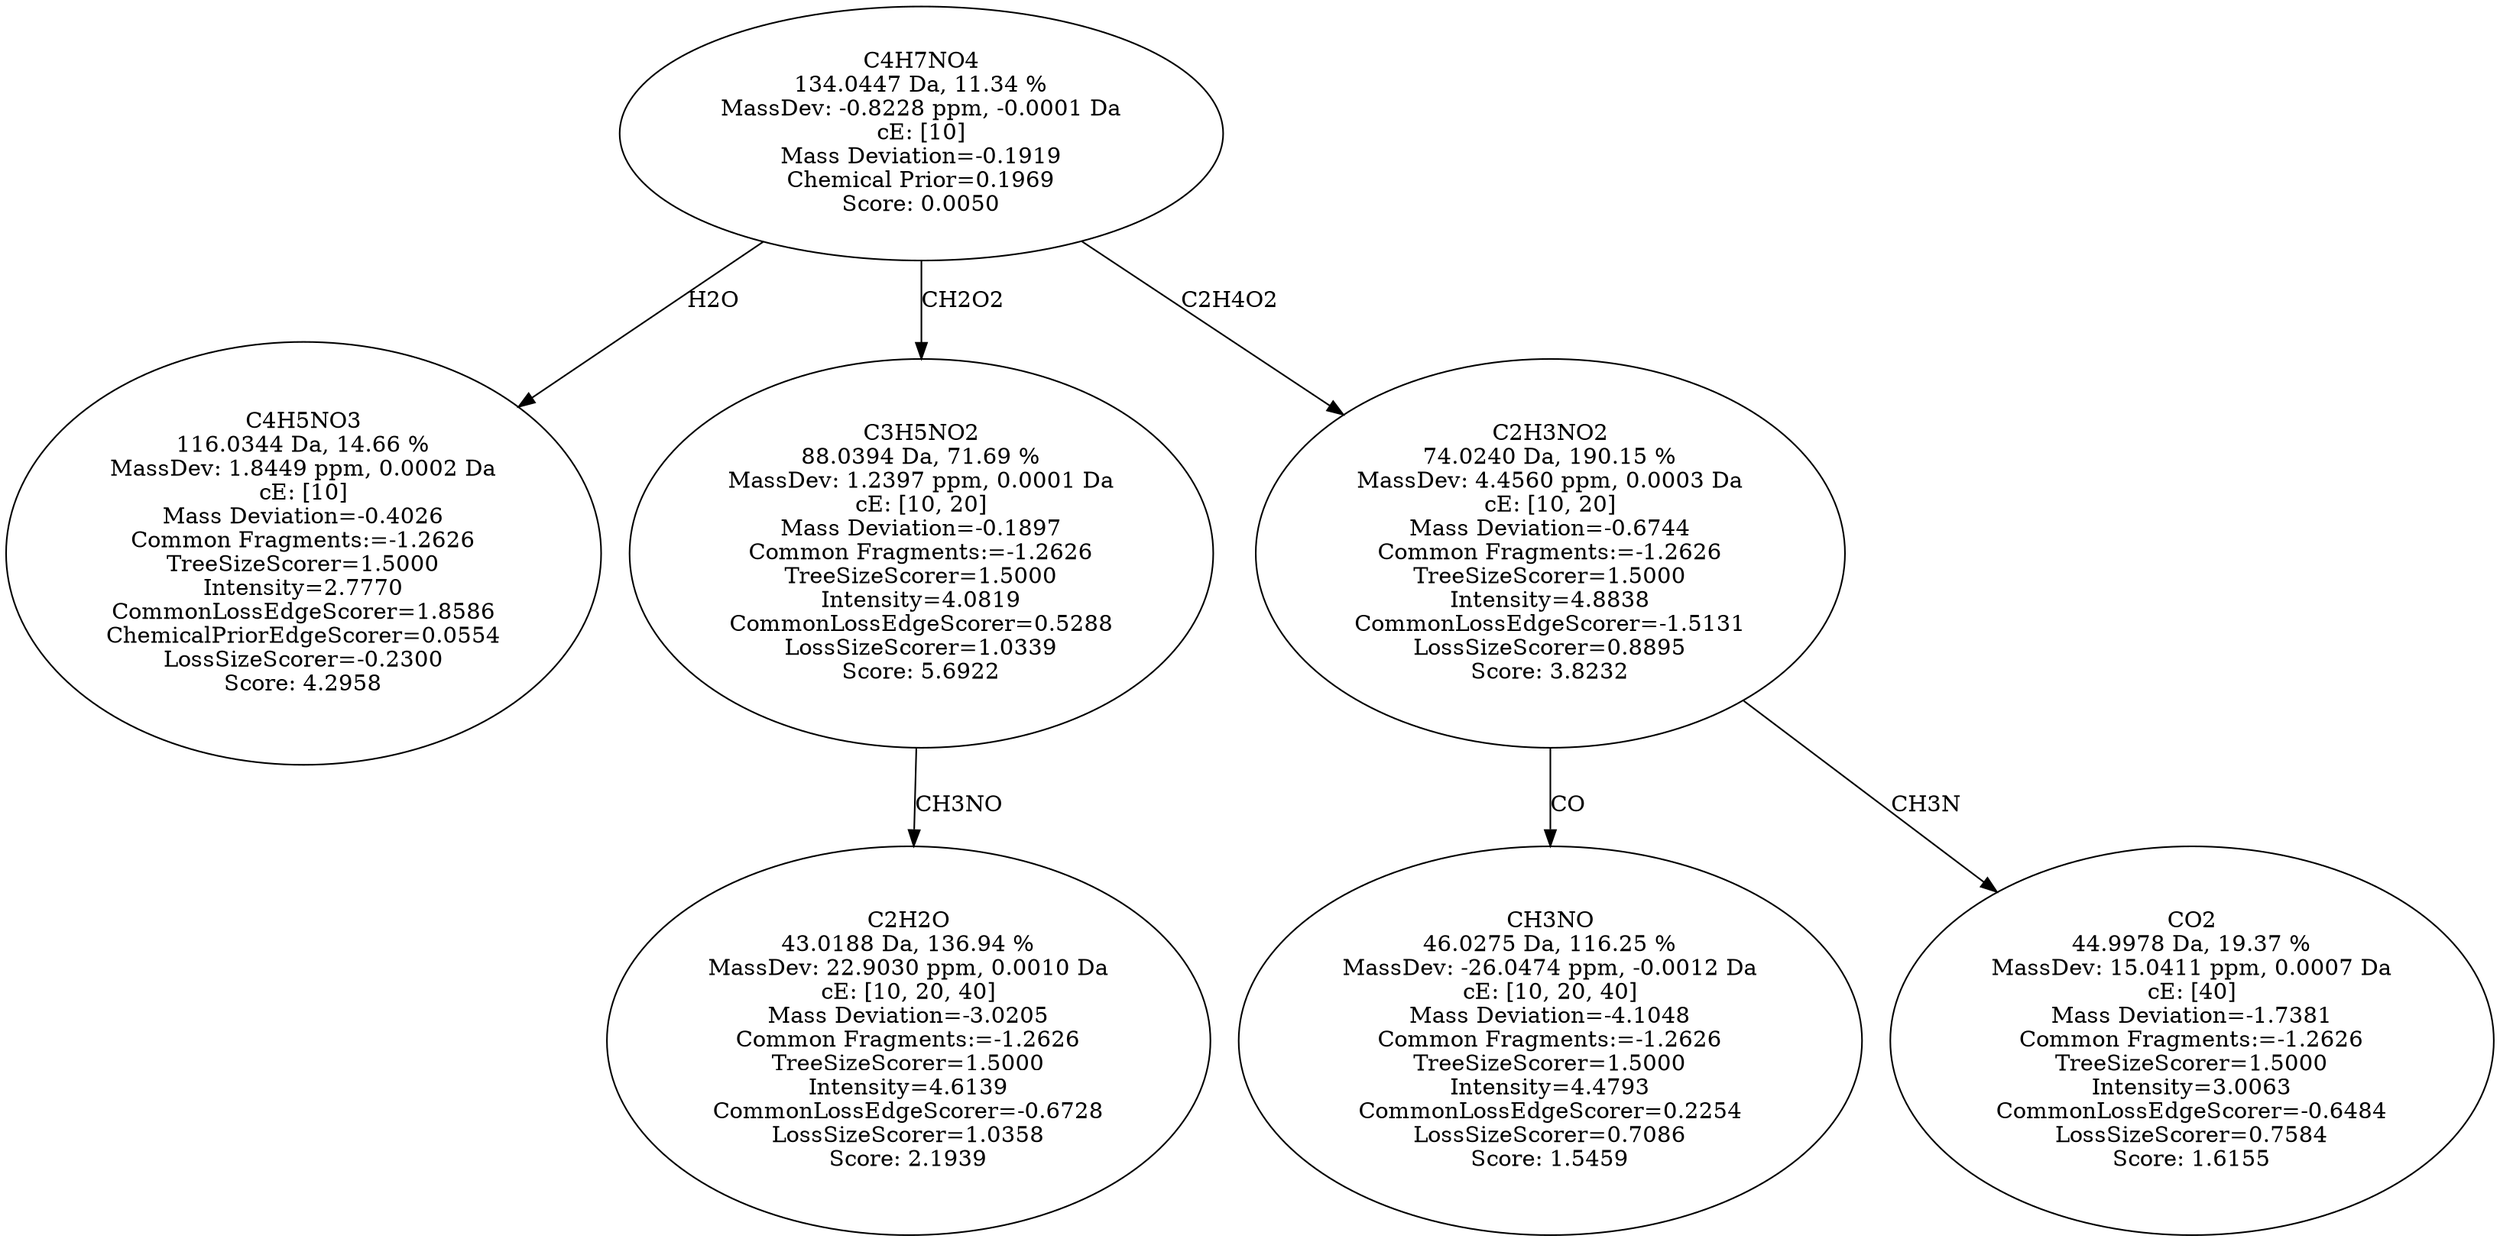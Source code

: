strict digraph {
v1 [label="C4H5NO3\n116.0344 Da, 14.66 %\nMassDev: 1.8449 ppm, 0.0002 Da\ncE: [10]\nMass Deviation=-0.4026\nCommon Fragments:=-1.2626\nTreeSizeScorer=1.5000\nIntensity=2.7770\nCommonLossEdgeScorer=1.8586\nChemicalPriorEdgeScorer=0.0554\nLossSizeScorer=-0.2300\nScore: 4.2958"];
v2 [label="C2H2O\n43.0188 Da, 136.94 %\nMassDev: 22.9030 ppm, 0.0010 Da\ncE: [10, 20, 40]\nMass Deviation=-3.0205\nCommon Fragments:=-1.2626\nTreeSizeScorer=1.5000\nIntensity=4.6139\nCommonLossEdgeScorer=-0.6728\nLossSizeScorer=1.0358\nScore: 2.1939"];
v3 [label="C3H5NO2\n88.0394 Da, 71.69 %\nMassDev: 1.2397 ppm, 0.0001 Da\ncE: [10, 20]\nMass Deviation=-0.1897\nCommon Fragments:=-1.2626\nTreeSizeScorer=1.5000\nIntensity=4.0819\nCommonLossEdgeScorer=0.5288\nLossSizeScorer=1.0339\nScore: 5.6922"];
v4 [label="CH3NO\n46.0275 Da, 116.25 %\nMassDev: -26.0474 ppm, -0.0012 Da\ncE: [10, 20, 40]\nMass Deviation=-4.1048\nCommon Fragments:=-1.2626\nTreeSizeScorer=1.5000\nIntensity=4.4793\nCommonLossEdgeScorer=0.2254\nLossSizeScorer=0.7086\nScore: 1.5459"];
v5 [label="CO2\n44.9978 Da, 19.37 %\nMassDev: 15.0411 ppm, 0.0007 Da\ncE: [40]\nMass Deviation=-1.7381\nCommon Fragments:=-1.2626\nTreeSizeScorer=1.5000\nIntensity=3.0063\nCommonLossEdgeScorer=-0.6484\nLossSizeScorer=0.7584\nScore: 1.6155"];
v6 [label="C2H3NO2\n74.0240 Da, 190.15 %\nMassDev: 4.4560 ppm, 0.0003 Da\ncE: [10, 20]\nMass Deviation=-0.6744\nCommon Fragments:=-1.2626\nTreeSizeScorer=1.5000\nIntensity=4.8838\nCommonLossEdgeScorer=-1.5131\nLossSizeScorer=0.8895\nScore: 3.8232"];
v7 [label="C4H7NO4\n134.0447 Da, 11.34 %\nMassDev: -0.8228 ppm, -0.0001 Da\ncE: [10]\nMass Deviation=-0.1919\nChemical Prior=0.1969\nScore: 0.0050"];
v7 -> v1 [label="H2O"];
v3 -> v2 [label="CH3NO"];
v7 -> v3 [label="CH2O2"];
v6 -> v4 [label="CO"];
v6 -> v5 [label="CH3N"];
v7 -> v6 [label="C2H4O2"];
}